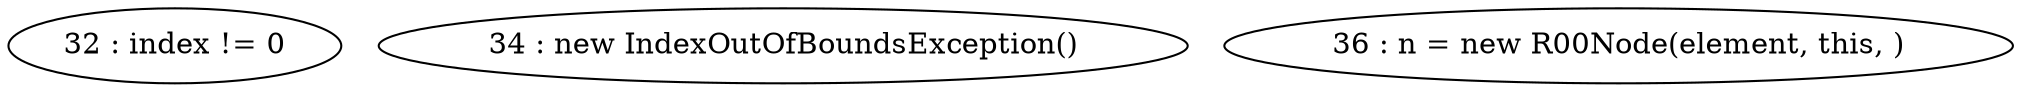 digraph G {
"32 : index != 0"
"34 : new IndexOutOfBoundsException()"
"36 : n = new R00Node(element, this, )"
}